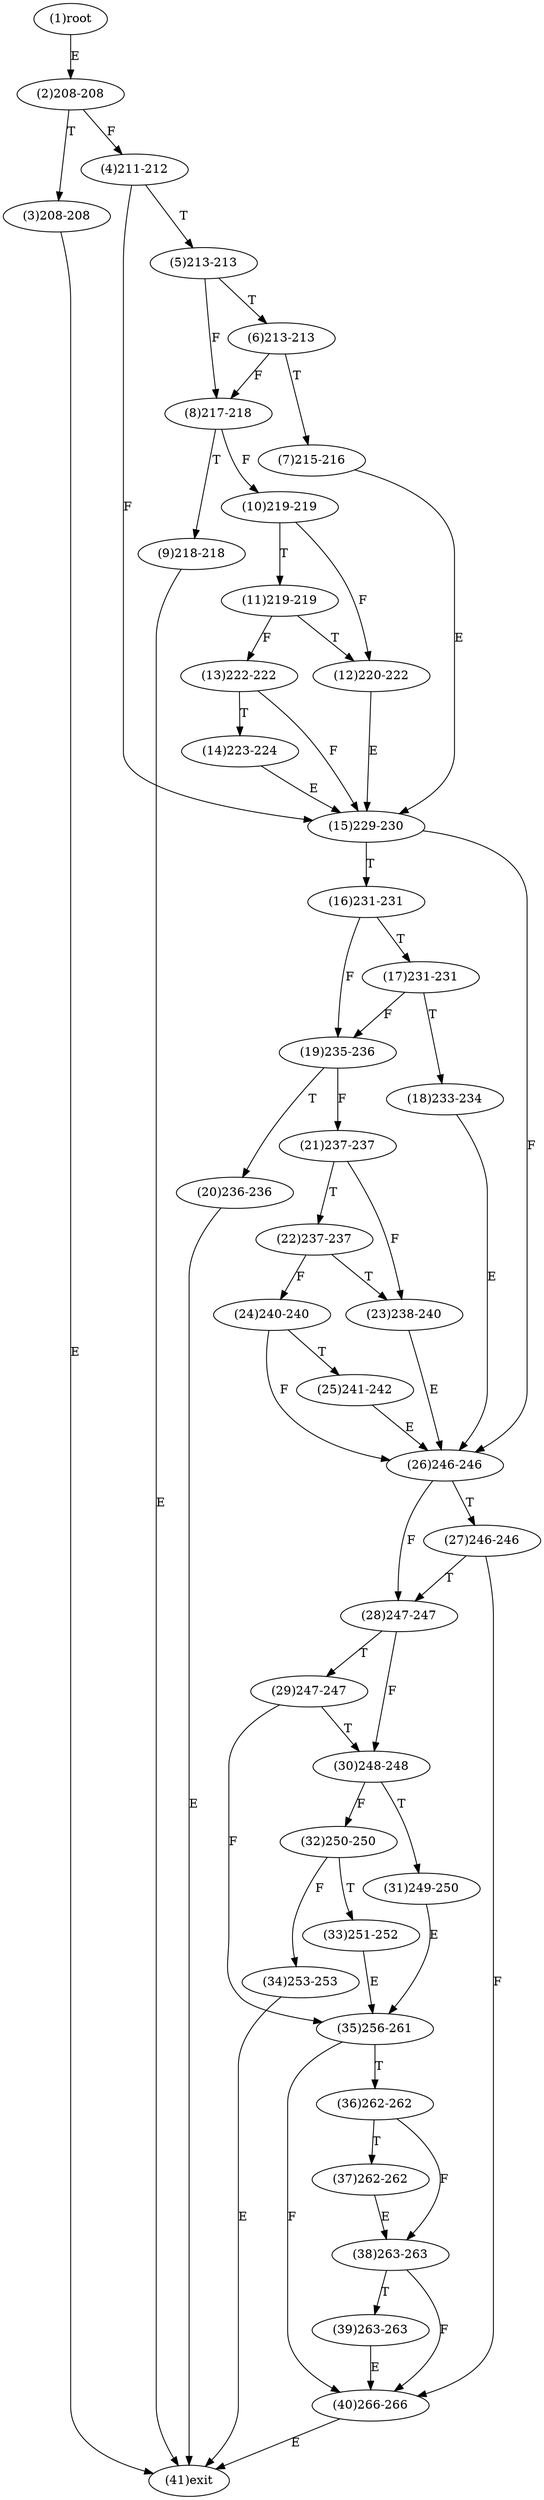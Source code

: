 digraph "" { 
1[ label="(1)root"];
2[ label="(2)208-208"];
3[ label="(3)208-208"];
4[ label="(4)211-212"];
5[ label="(5)213-213"];
6[ label="(6)213-213"];
7[ label="(7)215-216"];
8[ label="(8)217-218"];
9[ label="(9)218-218"];
10[ label="(10)219-219"];
11[ label="(11)219-219"];
12[ label="(12)220-222"];
13[ label="(13)222-222"];
14[ label="(14)223-224"];
15[ label="(15)229-230"];
17[ label="(17)231-231"];
16[ label="(16)231-231"];
19[ label="(19)235-236"];
18[ label="(18)233-234"];
21[ label="(21)237-237"];
20[ label="(20)236-236"];
23[ label="(23)238-240"];
22[ label="(22)237-237"];
25[ label="(25)241-242"];
24[ label="(24)240-240"];
27[ label="(27)246-246"];
26[ label="(26)246-246"];
29[ label="(29)247-247"];
28[ label="(28)247-247"];
31[ label="(31)249-250"];
30[ label="(30)248-248"];
34[ label="(34)253-253"];
35[ label="(35)256-261"];
32[ label="(32)250-250"];
33[ label="(33)251-252"];
38[ label="(38)263-263"];
39[ label="(39)263-263"];
36[ label="(36)262-262"];
37[ label="(37)262-262"];
40[ label="(40)266-266"];
41[ label="(41)exit"];
1->2[ label="E"];
2->4[ label="F"];
2->3[ label="T"];
3->41[ label="E"];
4->15[ label="F"];
4->5[ label="T"];
5->8[ label="F"];
5->6[ label="T"];
6->8[ label="F"];
6->7[ label="T"];
7->15[ label="E"];
8->10[ label="F"];
8->9[ label="T"];
9->41[ label="E"];
10->12[ label="F"];
10->11[ label="T"];
11->13[ label="F"];
11->12[ label="T"];
12->15[ label="E"];
13->15[ label="F"];
13->14[ label="T"];
14->15[ label="E"];
15->26[ label="F"];
15->16[ label="T"];
16->19[ label="F"];
16->17[ label="T"];
17->19[ label="F"];
17->18[ label="T"];
18->26[ label="E"];
19->21[ label="F"];
19->20[ label="T"];
20->41[ label="E"];
21->23[ label="F"];
21->22[ label="T"];
22->24[ label="F"];
22->23[ label="T"];
23->26[ label="E"];
24->26[ label="F"];
24->25[ label="T"];
25->26[ label="E"];
26->28[ label="F"];
26->27[ label="T"];
27->40[ label="F"];
27->28[ label="T"];
28->30[ label="F"];
28->29[ label="T"];
29->35[ label="F"];
29->30[ label="T"];
30->32[ label="F"];
30->31[ label="T"];
31->35[ label="E"];
32->34[ label="F"];
32->33[ label="T"];
33->35[ label="E"];
34->41[ label="E"];
35->40[ label="F"];
35->36[ label="T"];
36->38[ label="F"];
36->37[ label="T"];
37->38[ label="E"];
38->40[ label="F"];
38->39[ label="T"];
39->40[ label="E"];
40->41[ label="E"];
}